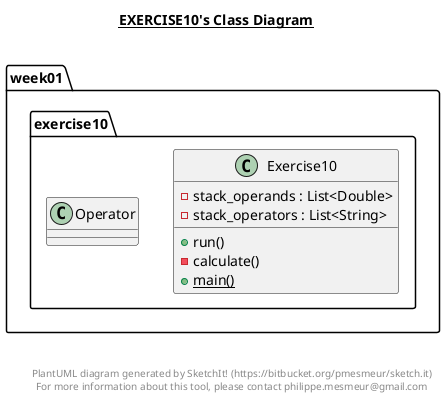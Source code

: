 @startuml

title __EXERCISE10's Class Diagram__\n

  package week01.exercise10 {
    class Exercise10 {
        - stack_operands : List<Double>
        - stack_operators : List<String>
        + run()
        - calculate()
        {static} + main()
    }
  }
  

  package week01.exercise10 {
    class Operator {
    }
  }
  



right footer


PlantUML diagram generated by SketchIt! (https://bitbucket.org/pmesmeur/sketch.it)
For more information about this tool, please contact philippe.mesmeur@gmail.com
endfooter

@enduml
